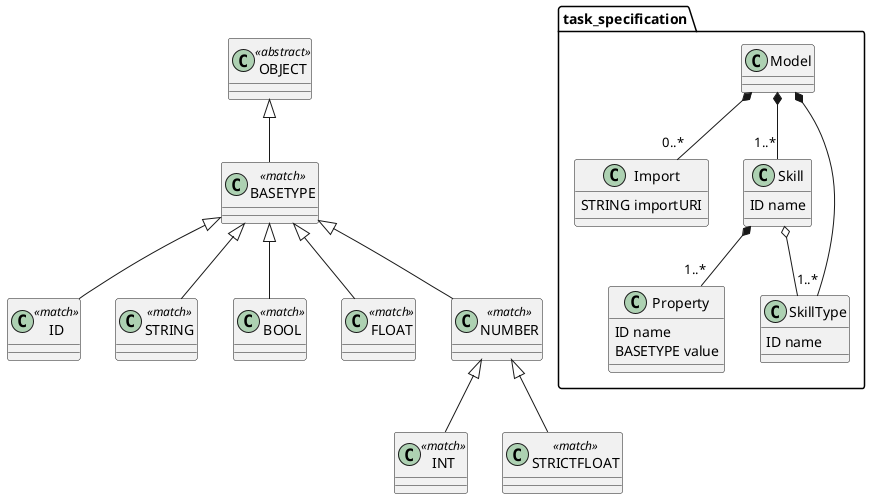@startuml
            set namespaceSeparator .
        task_specification.Model *-- "0..*" task_specification.Import
task_specification.Model *-- "1..*" task_specification.Skill
task_specification.Model *-- "1..*" task_specification.SkillType
class task_specification.Model  {
}


task_specification.Skill o-- task_specification.SkillType
task_specification.Skill *-- "1..*" task_specification.Property
class task_specification.Skill  {
ID name
}


class task_specification.SkillType  {
ID name
}


class task_specification.Property  {
ID name
BASETYPE value
}


class task_specification.Import  {
STRING importURI
}


class ID <<match>> {
}


class STRING <<match>> {
}


class BOOL <<match>> {
}


class INT <<match>> {
}


class FLOAT <<match>> {
}


class STRICTFLOAT <<match>> {
}


class NUMBER <<match>> {
}

NUMBER <|-- STRICTFLOAT
NUMBER <|-- INT

class BASETYPE <<match>> {
}

BASETYPE <|-- NUMBER
BASETYPE <|-- FLOAT
BASETYPE <|-- BOOL
BASETYPE <|-- ID
BASETYPE <|-- STRING

class OBJECT <<abstract>> {
}

OBJECT <|-- BASETYPE

@enduml
